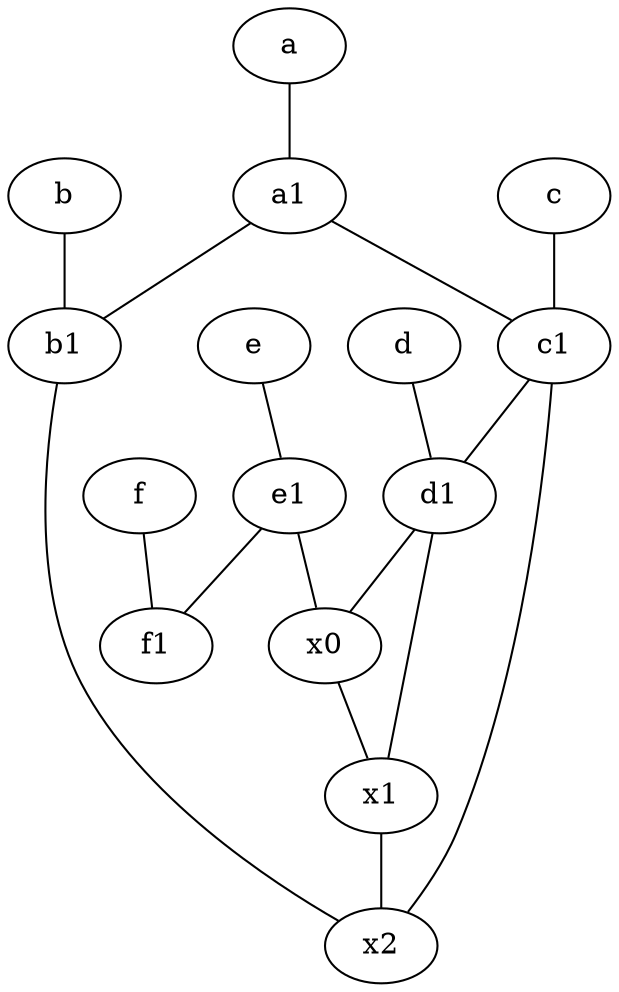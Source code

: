 graph {
	node [labelfontsize=50]
	x1 [labelfontsize=50]
	x0 [labelfontsize=50]
	a1 [labelfontsize=50 pos="8,3!"]
	d1 [labelfontsize=50 pos="3,5!"]
	e [labelfontsize=50 pos="7,9!"]
	e1 [labelfontsize=50 pos="7,7!"]
	f [labelfontsize=50 pos="3,9!"]
	a [labelfontsize=50 pos="8,2!"]
	b [labelfontsize=50 pos="10,4!"]
	c1 [labelfontsize=50 pos="4.5,3!"]
	c [labelfontsize=50 pos="4.5,2!"]
	d [labelfontsize=50 pos="2,5!"]
	f1 [labelfontsize=50 pos="3,8!"]
	x2 [labelfontsize=50]
	b1 [labelfontsize=50 pos="9,4!"]
	e1 -- f1
	a1 -- c1
	e -- e1
	d1 -- x1
	a1 -- b1
	b -- b1
	f -- f1
	d1 -- x0
	c1 -- d1
	b1 -- x2
	c1 -- x2
	a -- a1
	c -- c1
	x1 -- x2
	d -- d1
	x0 -- x1
	e1 -- x0
}
